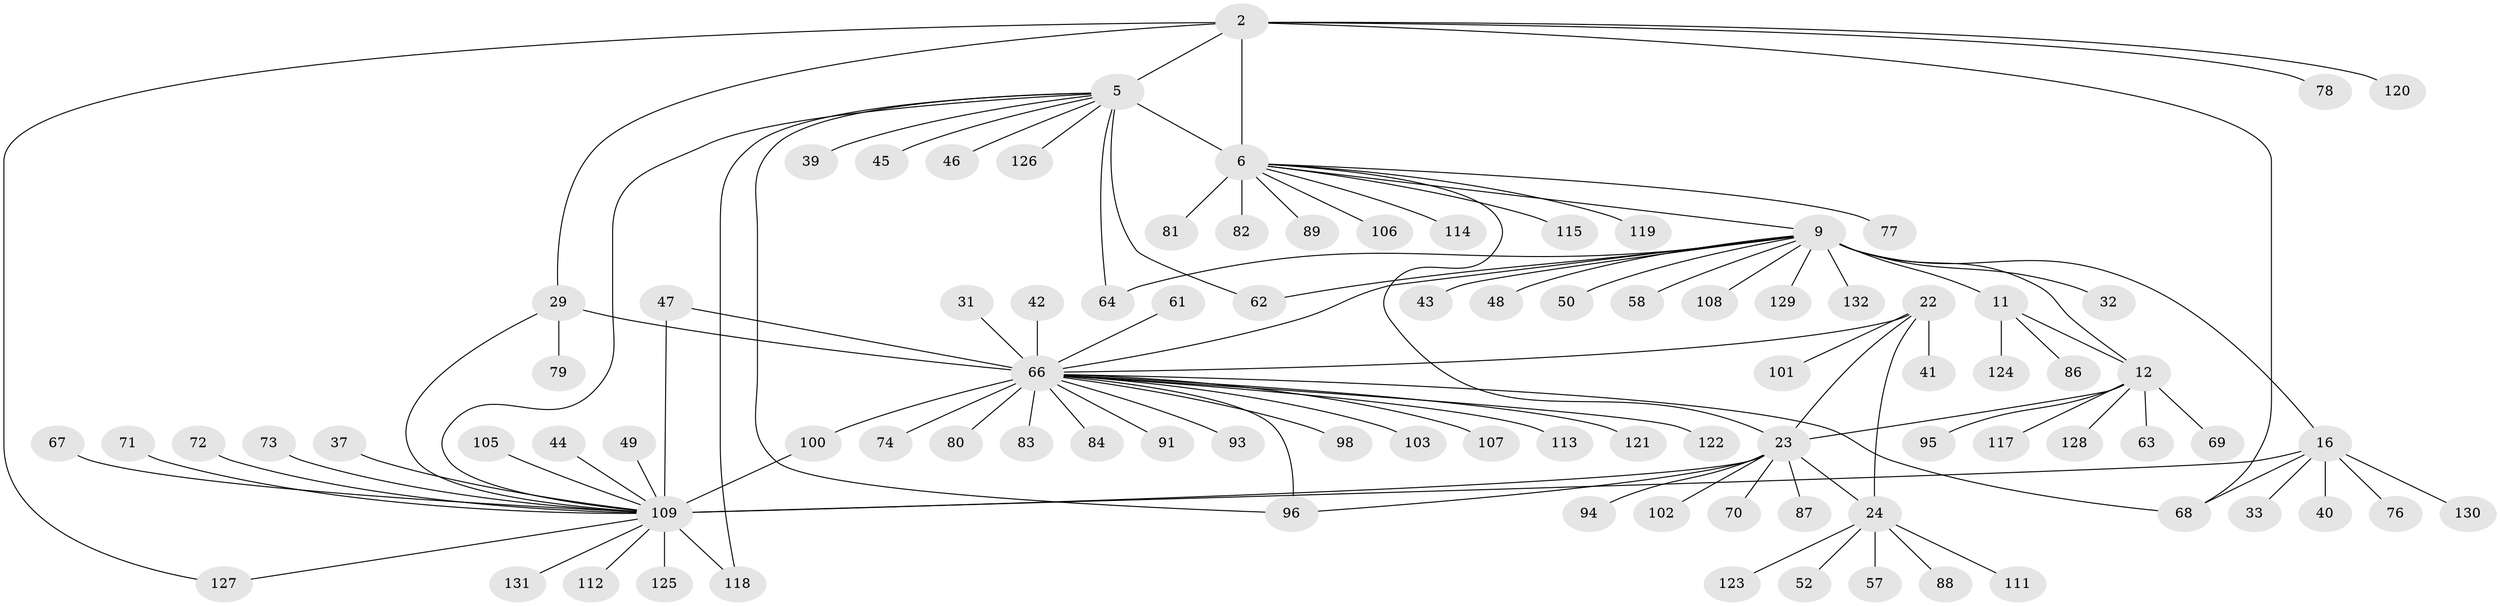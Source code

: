 // original degree distribution, {8: 0.06060606060606061, 7: 0.030303030303030304, 10: 0.030303030303030304, 11: 0.03787878787878788, 13: 0.007575757575757576, 6: 0.030303030303030304, 5: 0.007575757575757576, 12: 0.015151515151515152, 9: 0.007575757575757576, 1: 0.5681818181818182, 2: 0.17424242424242425, 3: 0.022727272727272728, 4: 0.007575757575757576}
// Generated by graph-tools (version 1.1) at 2025/58/03/04/25 21:58:53]
// undirected, 92 vertices, 110 edges
graph export_dot {
graph [start="1"]
  node [color=gray90,style=filled];
  2 [super="+1"];
  5 [super="+4"];
  6 [super="+3"];
  9 [super="+7"];
  11 [super="+10"];
  12 [super="+8"];
  16 [super="+15"];
  22 [super="+20"];
  23 [super="+21"];
  24 [super="+19"];
  29 [super="+28"];
  31;
  32;
  33;
  37;
  39;
  40;
  41;
  42;
  43;
  44;
  45;
  46;
  47;
  48;
  49;
  50;
  52;
  57;
  58;
  61;
  62;
  63;
  64;
  66 [super="+30"];
  67;
  68 [super="+36"];
  69;
  70;
  71;
  72;
  73;
  74;
  76;
  77;
  78;
  79 [super="+38"];
  80 [super="+65"];
  81;
  82 [super="+54"];
  83;
  84;
  86;
  87;
  88;
  89;
  91 [super="+85"];
  93;
  94;
  95;
  96 [super="+59+56"];
  98 [super="+53"];
  100;
  101;
  102;
  103;
  105 [super="+35"];
  106;
  107;
  108 [super="+34"];
  109 [super="+92+18"];
  111;
  112;
  113;
  114;
  115;
  117;
  118;
  119 [super="+55"];
  120;
  121 [super="+99"];
  122;
  123;
  124;
  125 [super="+90"];
  126 [super="+116"];
  127;
  128 [super="+97"];
  129 [super="+51"];
  130;
  131;
  132;
  2 -- 5 [weight=4];
  2 -- 6 [weight=4];
  2 -- 78;
  2 -- 120;
  2 -- 29;
  2 -- 127;
  2 -- 68;
  5 -- 6 [weight=4];
  5 -- 39;
  5 -- 46;
  5 -- 64;
  5 -- 118;
  5 -- 45;
  5 -- 62;
  5 -- 96;
  5 -- 126;
  5 -- 109;
  6 -- 81;
  6 -- 89;
  6 -- 115;
  6 -- 9;
  6 -- 106;
  6 -- 77;
  6 -- 114;
  6 -- 23;
  6 -- 82;
  6 -- 119;
  9 -- 11 [weight=4];
  9 -- 12 [weight=4];
  9 -- 48;
  9 -- 50;
  9 -- 62;
  9 -- 64;
  9 -- 132;
  9 -- 32;
  9 -- 43;
  9 -- 58;
  9 -- 16;
  9 -- 108;
  9 -- 129;
  9 -- 66;
  11 -- 12 [weight=4];
  11 -- 86;
  11 -- 124;
  12 -- 23;
  12 -- 69;
  12 -- 117;
  12 -- 95;
  12 -- 63;
  12 -- 128;
  16 -- 33;
  16 -- 130;
  16 -- 40;
  16 -- 76;
  16 -- 68;
  16 -- 109 [weight=9];
  22 -- 23 [weight=4];
  22 -- 24 [weight=4];
  22 -- 101;
  22 -- 41;
  22 -- 66;
  23 -- 24 [weight=4];
  23 -- 70;
  23 -- 102;
  23 -- 94;
  23 -- 87;
  23 -- 96;
  23 -- 109 [weight=2];
  24 -- 52;
  24 -- 57;
  24 -- 88;
  24 -- 123;
  24 -- 111;
  29 -- 79;
  29 -- 109;
  29 -- 66 [weight=8];
  31 -- 66;
  37 -- 109;
  42 -- 66;
  44 -- 109;
  47 -- 109;
  47 -- 66;
  49 -- 109;
  61 -- 66;
  66 -- 68;
  66 -- 74;
  66 -- 80;
  66 -- 83;
  66 -- 84;
  66 -- 91;
  66 -- 93;
  66 -- 96;
  66 -- 98;
  66 -- 100;
  66 -- 103;
  66 -- 107;
  66 -- 113;
  66 -- 121;
  66 -- 122;
  67 -- 109;
  71 -- 109;
  72 -- 109;
  73 -- 109;
  100 -- 109;
  105 -- 109;
  109 -- 131;
  109 -- 112;
  109 -- 118;
  109 -- 125;
  109 -- 127;
}
